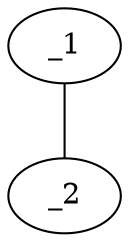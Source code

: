 graph molid327172 {
	_1	 [charge=0,
		chem=7,
		symbol="Cl ",
		x=2,
		y=0];
	_2	 [charge=0,
		chem=23,
		symbol="Li ",
		x=3,
		y=0];
	_1 -- _2	 [valence=1];
}
